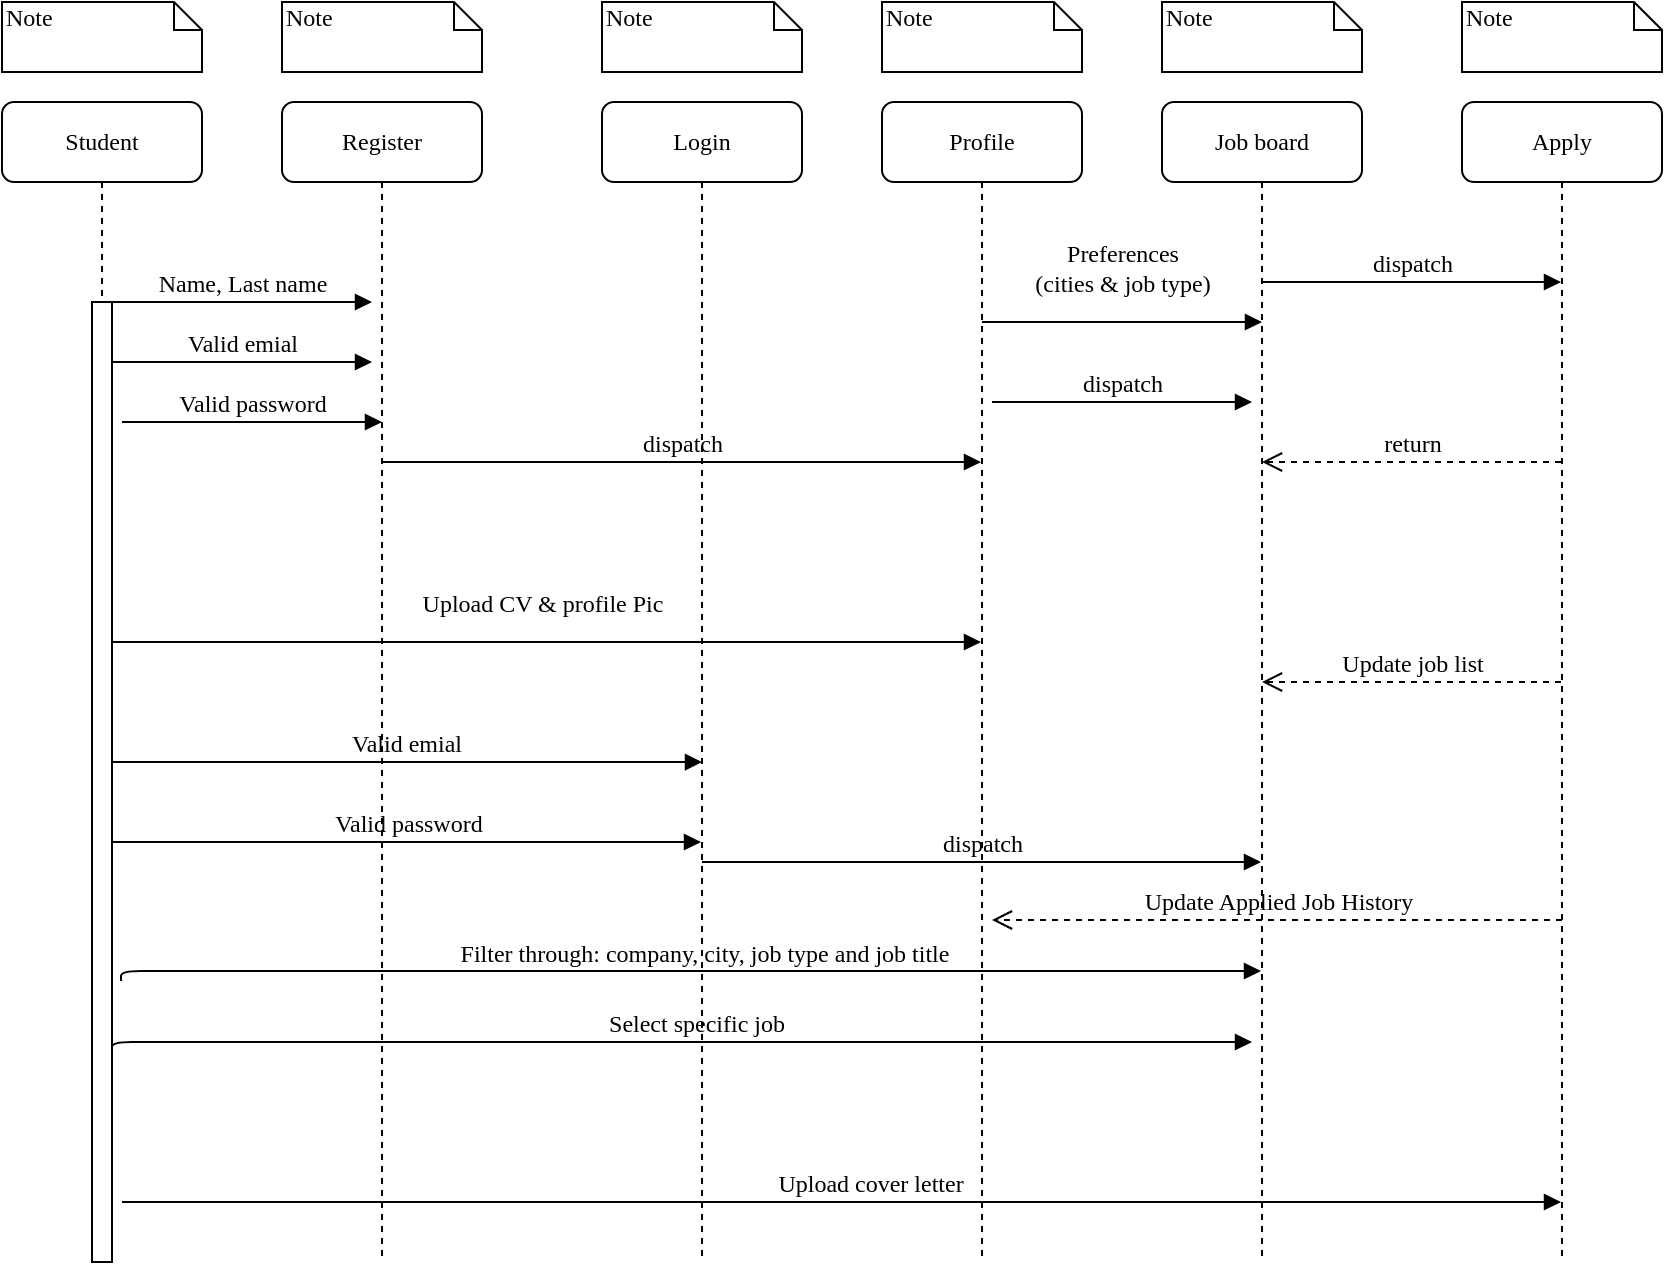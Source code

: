 <mxfile version="10.6.1" type="github"><diagram name="Page-1" id="13e1069c-82ec-6db2-03f1-153e76fe0fe0"><mxGraphModel dx="787" dy="479" grid="1" gridSize="10" guides="1" tooltips="1" connect="1" arrows="1" fold="1" page="1" pageScale="1" pageWidth="1100" pageHeight="850" background="#ffffff" math="0" shadow="0"><root><mxCell id="0"/><mxCell id="1" parent="0"/><mxCell id="7baba1c4bc27f4b0-2" value="Register" style="shape=umlLifeline;perimeter=lifelinePerimeter;whiteSpace=wrap;html=1;container=1;collapsible=0;recursiveResize=0;outlineConnect=0;rounded=1;shadow=0;comic=0;labelBackgroundColor=none;strokeColor=#000000;strokeWidth=1;fillColor=#FFFFFF;fontFamily=Verdana;fontSize=12;fontColor=#000000;align=center;" parent="1" vertex="1"><mxGeometry x="240" y="80" width="100" height="580" as="geometry"/></mxCell><mxCell id="7baba1c4bc27f4b0-3" value="Login" style="shape=umlLifeline;perimeter=lifelinePerimeter;whiteSpace=wrap;html=1;container=1;collapsible=0;recursiveResize=0;outlineConnect=0;rounded=1;shadow=0;comic=0;labelBackgroundColor=none;strokeColor=#000000;strokeWidth=1;fillColor=#FFFFFF;fontFamily=Verdana;fontSize=12;fontColor=#000000;align=center;" parent="1" vertex="1"><mxGeometry x="400" y="80" width="100" height="580" as="geometry"/></mxCell><mxCell id="7baba1c4bc27f4b0-4" value="Profile" style="shape=umlLifeline;perimeter=lifelinePerimeter;whiteSpace=wrap;html=1;container=1;collapsible=0;recursiveResize=0;outlineConnect=0;rounded=1;shadow=0;comic=0;labelBackgroundColor=none;strokeColor=#000000;strokeWidth=1;fillColor=#FFFFFF;fontFamily=Verdana;fontSize=12;fontColor=#000000;align=center;" parent="1" vertex="1"><mxGeometry x="540" y="80" width="100" height="580" as="geometry"/></mxCell><mxCell id="7baba1c4bc27f4b0-5" value="Job board" style="shape=umlLifeline;perimeter=lifelinePerimeter;whiteSpace=wrap;html=1;container=1;collapsible=0;recursiveResize=0;outlineConnect=0;rounded=1;shadow=0;comic=0;labelBackgroundColor=none;strokeColor=#000000;strokeWidth=1;fillColor=#FFFFFF;fontFamily=Verdana;fontSize=12;fontColor=#000000;align=center;" parent="1" vertex="1"><mxGeometry x="680" y="80" width="100" height="580" as="geometry"/></mxCell><mxCell id="7baba1c4bc27f4b0-7" value="Apply" style="shape=umlLifeline;perimeter=lifelinePerimeter;whiteSpace=wrap;html=1;container=1;collapsible=0;recursiveResize=0;outlineConnect=0;rounded=1;shadow=0;comic=0;labelBackgroundColor=none;strokeColor=#000000;strokeWidth=1;fillColor=#FFFFFF;fontFamily=Verdana;fontSize=12;fontColor=#000000;align=center;" parent="1" vertex="1"><mxGeometry x="830" y="80" width="100" height="580" as="geometry"/></mxCell><mxCell id="7baba1c4bc27f4b0-8" value="Student" style="shape=umlLifeline;perimeter=lifelinePerimeter;whiteSpace=wrap;html=1;container=1;collapsible=0;recursiveResize=0;outlineConnect=0;rounded=1;shadow=0;comic=0;labelBackgroundColor=none;strokeColor=#000000;strokeWidth=1;fillColor=#FFFFFF;fontFamily=Verdana;fontSize=12;fontColor=#000000;align=center;" parent="1" vertex="1"><mxGeometry x="100" y="80" width="100" height="580" as="geometry"/></mxCell><mxCell id="7baba1c4bc27f4b0-9" value="" style="html=1;points=[];perimeter=orthogonalPerimeter;rounded=0;shadow=0;comic=0;labelBackgroundColor=none;strokeColor=#000000;strokeWidth=1;fillColor=#FFFFFF;fontFamily=Verdana;fontSize=12;fontColor=#000000;align=center;" parent="7baba1c4bc27f4b0-8" vertex="1"><mxGeometry x="45" y="100" width="10" height="480" as="geometry"/></mxCell><mxCell id="7baba1c4bc27f4b0-20" value="dispatch" style="html=1;verticalAlign=bottom;endArrow=block;entryX=0;entryY=0;labelBackgroundColor=none;fontFamily=Verdana;fontSize=12;edgeStyle=elbowEdgeStyle;elbow=vertical;" parent="1" edge="1"><mxGeometry relative="1" as="geometry"><mxPoint x="595" y="230" as="sourcePoint"/><mxPoint x="725" y="230" as="targetPoint"/></mxGeometry></mxCell><mxCell id="7baba1c4bc27f4b0-21" value="return" style="html=1;verticalAlign=bottom;endArrow=open;dashed=1;endSize=8;labelBackgroundColor=none;fontFamily=Verdana;fontSize=12;edgeStyle=elbowEdgeStyle;elbow=vertical;" parent="1" source="7baba1c4bc27f4b0-7" edge="1"><mxGeometry relative="1" as="geometry"><mxPoint x="730" y="260" as="targetPoint"/><Array as="points"><mxPoint x="770" y="260"/><mxPoint x="700" y="260"/></Array><mxPoint x="725" y="260" as="sourcePoint"/></mxGeometry></mxCell><mxCell id="7baba1c4bc27f4b0-27" value="Update Applied Job History" style="html=1;verticalAlign=bottom;endArrow=open;dashed=1;endSize=8;labelBackgroundColor=none;fontFamily=Verdana;fontSize=12;" parent="1" edge="1"><mxGeometry relative="1" as="geometry"><mxPoint x="595" y="489" as="targetPoint"/><mxPoint x="880" y="489" as="sourcePoint"/></mxGeometry></mxCell><mxCell id="7baba1c4bc27f4b0-11" value="Name, Last name" style="html=1;verticalAlign=bottom;endArrow=block;entryX=0;entryY=0;labelBackgroundColor=none;fontFamily=Verdana;fontSize=12;edgeStyle=elbowEdgeStyle;elbow=vertical;" parent="1" source="7baba1c4bc27f4b0-9" edge="1"><mxGeometry relative="1" as="geometry"><mxPoint x="220" y="190" as="sourcePoint"/><mxPoint x="285" y="180" as="targetPoint"/></mxGeometry></mxCell><mxCell id="7baba1c4bc27f4b0-40" value="Note" style="shape=note;whiteSpace=wrap;html=1;size=14;verticalAlign=top;align=left;spacingTop=-6;rounded=0;shadow=0;comic=0;labelBackgroundColor=none;strokeColor=#000000;strokeWidth=1;fillColor=#FFFFFF;fontFamily=Verdana;fontSize=12;fontColor=#000000;" parent="1" vertex="1"><mxGeometry x="100" y="30" width="100" height="35" as="geometry"/></mxCell><mxCell id="7baba1c4bc27f4b0-41" value="Note" style="shape=note;whiteSpace=wrap;html=1;size=14;verticalAlign=top;align=left;spacingTop=-6;rounded=0;shadow=0;comic=0;labelBackgroundColor=none;strokeColor=#000000;strokeWidth=1;fillColor=#FFFFFF;fontFamily=Verdana;fontSize=12;fontColor=#000000;" parent="1" vertex="1"><mxGeometry x="240" y="30" width="100" height="35" as="geometry"/></mxCell><mxCell id="7baba1c4bc27f4b0-42" value="Note" style="shape=note;whiteSpace=wrap;html=1;size=14;verticalAlign=top;align=left;spacingTop=-6;rounded=0;shadow=0;comic=0;labelBackgroundColor=none;strokeColor=#000000;strokeWidth=1;fillColor=#FFFFFF;fontFamily=Verdana;fontSize=12;fontColor=#000000;" parent="1" vertex="1"><mxGeometry x="400" y="30" width="100" height="35" as="geometry"/></mxCell><mxCell id="7baba1c4bc27f4b0-43" value="Note" style="shape=note;whiteSpace=wrap;html=1;size=14;verticalAlign=top;align=left;spacingTop=-6;rounded=0;shadow=0;comic=0;labelBackgroundColor=none;strokeColor=#000000;strokeWidth=1;fillColor=#FFFFFF;fontFamily=Verdana;fontSize=12;fontColor=#000000;" parent="1" vertex="1"><mxGeometry x="540" y="30" width="100" height="35" as="geometry"/></mxCell><mxCell id="7baba1c4bc27f4b0-44" value="Note" style="shape=note;whiteSpace=wrap;html=1;size=14;verticalAlign=top;align=left;spacingTop=-6;rounded=0;shadow=0;comic=0;labelBackgroundColor=none;strokeColor=#000000;strokeWidth=1;fillColor=#FFFFFF;fontFamily=Verdana;fontSize=12;fontColor=#000000;" parent="1" vertex="1"><mxGeometry x="680" y="30" width="100" height="35" as="geometry"/></mxCell><mxCell id="7baba1c4bc27f4b0-46" value="Note" style="shape=note;whiteSpace=wrap;html=1;size=14;verticalAlign=top;align=left;spacingTop=-6;rounded=0;shadow=0;comic=0;labelBackgroundColor=none;strokeColor=#000000;strokeWidth=1;fillColor=#FFFFFF;fontFamily=Verdana;fontSize=12;fontColor=#000000;" parent="1" vertex="1"><mxGeometry x="830" y="30" width="100" height="35" as="geometry"/></mxCell><mxCell id="friuP4ngHAJmA0kAIIbJ-1" value="Valid emial" style="html=1;verticalAlign=bottom;endArrow=block;entryX=0;entryY=0;labelBackgroundColor=none;fontFamily=Verdana;fontSize=12;edgeStyle=elbowEdgeStyle;elbow=horizontal;" edge="1" parent="1"><mxGeometry relative="1" as="geometry"><mxPoint x="155" y="210" as="sourcePoint"/><mxPoint x="285" y="210" as="targetPoint"/></mxGeometry></mxCell><mxCell id="friuP4ngHAJmA0kAIIbJ-7" value="Valid password" style="html=1;verticalAlign=bottom;endArrow=block;entryX=0;entryY=0;labelBackgroundColor=none;fontFamily=Verdana;fontSize=12;edgeStyle=elbowEdgeStyle;elbow=vertical;" edge="1" parent="1"><mxGeometry relative="1" as="geometry"><mxPoint x="160" y="240" as="sourcePoint"/><mxPoint x="290" y="240" as="targetPoint"/></mxGeometry></mxCell><mxCell id="friuP4ngHAJmA0kAIIbJ-8" value="Upload CV &amp;amp; profile Pic&lt;br&gt;" style="html=1;verticalAlign=bottom;endArrow=block;labelBackgroundColor=none;fontFamily=Verdana;fontSize=12;edgeStyle=elbowEdgeStyle;elbow=vertical;" edge="1" parent="1" target="7baba1c4bc27f4b0-4"><mxGeometry x="-0.01" y="10" relative="1" as="geometry"><mxPoint x="155" y="350" as="sourcePoint"/><mxPoint x="285" y="350" as="targetPoint"/><mxPoint as="offset"/></mxGeometry></mxCell><mxCell id="friuP4ngHAJmA0kAIIbJ-17" value="Upload cover letter" style="html=1;verticalAlign=bottom;endArrow=block;labelBackgroundColor=none;fontFamily=Verdana;fontSize=12;" edge="1" parent="1" target="7baba1c4bc27f4b0-7"><mxGeometry x="0.04" relative="1" as="geometry"><mxPoint x="160" y="630" as="sourcePoint"/><mxPoint x="998.5" y="630" as="targetPoint"/><mxPoint as="offset"/></mxGeometry></mxCell><mxCell id="friuP4ngHAJmA0kAIIbJ-18" value="Filter through: company, city, job type and job title" style="html=1;verticalAlign=bottom;endArrow=block;labelBackgroundColor=none;fontFamily=Verdana;fontSize=12;edgeStyle=elbowEdgeStyle;elbow=vertical;exitX=0.9;exitY=0.647;exitDx=0;exitDy=0;exitPerimeter=0;" edge="1" parent="1" target="7baba1c4bc27f4b0-5"><mxGeometry x="0.028" relative="1" as="geometry"><mxPoint x="159.5" y="519.5" as="sourcePoint"/><mxPoint x="720" y="520" as="targetPoint"/><Array as="points"><mxPoint x="435.5" y="514.5"/></Array><mxPoint x="1" as="offset"/></mxGeometry></mxCell><mxCell id="friuP4ngHAJmA0kAIIbJ-20" value="Preferences &lt;br&gt;(cities &amp;amp; job type)" style="html=1;verticalAlign=bottom;endArrow=block;labelBackgroundColor=none;fontFamily=Verdana;fontSize=12;edgeStyle=elbowEdgeStyle;elbow=vertical;" edge="1" parent="1"><mxGeometry y="10" relative="1" as="geometry"><mxPoint x="590" y="190" as="sourcePoint"/><mxPoint x="730" y="190" as="targetPoint"/><mxPoint as="offset"/></mxGeometry></mxCell><mxCell id="friuP4ngHAJmA0kAIIbJ-21" value="dispatch" style="html=1;verticalAlign=bottom;endArrow=block;labelBackgroundColor=none;fontFamily=Verdana;fontSize=12;edgeStyle=elbowEdgeStyle;elbow=vertical;" edge="1" parent="1" target="7baba1c4bc27f4b0-7"><mxGeometry relative="1" as="geometry"><mxPoint x="730" y="170" as="sourcePoint"/><mxPoint x="860" y="170" as="targetPoint"/></mxGeometry></mxCell><mxCell id="friuP4ngHAJmA0kAIIbJ-24" value="Select specific job" style="html=1;verticalAlign=bottom;endArrow=block;labelBackgroundColor=none;fontFamily=Verdana;fontSize=12;edgeStyle=elbowEdgeStyle;elbow=vertical;exitX=0.9;exitY=0.647;exitDx=0;exitDy=0;exitPerimeter=0;" edge="1" parent="1"><mxGeometry x="0.028" relative="1" as="geometry"><mxPoint x="155" y="555" as="sourcePoint"/><mxPoint x="725" y="550" as="targetPoint"/><Array as="points"><mxPoint x="431" y="550"/></Array><mxPoint x="1" as="offset"/></mxGeometry></mxCell><mxCell id="friuP4ngHAJmA0kAIIbJ-26" value="dispatch" style="html=1;verticalAlign=bottom;endArrow=block;labelBackgroundColor=none;fontFamily=Verdana;fontSize=12;edgeStyle=elbowEdgeStyle;elbow=vertical;" edge="1" parent="1" target="7baba1c4bc27f4b0-4"><mxGeometry relative="1" as="geometry"><mxPoint x="290" y="260" as="sourcePoint"/><Array as="points"><mxPoint x="295" y="260"/></Array><mxPoint x="420" y="260" as="targetPoint"/></mxGeometry></mxCell><mxCell id="friuP4ngHAJmA0kAIIbJ-28" value="Update job list" style="html=1;verticalAlign=bottom;endArrow=open;dashed=1;endSize=8;labelBackgroundColor=none;fontFamily=Verdana;fontSize=12;" edge="1" parent="1" source="7baba1c4bc27f4b0-7" target="7baba1c4bc27f4b0-5"><mxGeometry relative="1" as="geometry"><mxPoint x="587.5" y="390" as="targetPoint"/><mxPoint x="872.5" y="390" as="sourcePoint"/></mxGeometry></mxCell><mxCell id="friuP4ngHAJmA0kAIIbJ-30" value="Valid emial" style="html=1;verticalAlign=bottom;endArrow=block;entryX=0.5;entryY=0.569;labelBackgroundColor=none;fontFamily=Verdana;fontSize=12;edgeStyle=elbowEdgeStyle;elbow=horizontal;entryDx=0;entryDy=0;entryPerimeter=0;" edge="1" parent="1" target="7baba1c4bc27f4b0-3"><mxGeometry relative="1" as="geometry"><mxPoint x="155" y="410" as="sourcePoint"/><mxPoint x="285" y="410" as="targetPoint"/></mxGeometry></mxCell><mxCell id="friuP4ngHAJmA0kAIIbJ-31" value="Valid password" style="html=1;verticalAlign=bottom;endArrow=block;labelBackgroundColor=none;fontFamily=Verdana;fontSize=12;edgeStyle=elbowEdgeStyle;elbow=vertical;" edge="1" parent="1" target="7baba1c4bc27f4b0-3"><mxGeometry relative="1" as="geometry"><mxPoint x="155" y="450" as="sourcePoint"/><mxPoint x="285" y="450" as="targetPoint"/></mxGeometry></mxCell><mxCell id="friuP4ngHAJmA0kAIIbJ-32" value="dispatch" style="html=1;verticalAlign=bottom;endArrow=block;labelBackgroundColor=none;fontFamily=Verdana;fontSize=12;edgeStyle=elbowEdgeStyle;elbow=vertical;" edge="1" parent="1"><mxGeometry relative="1" as="geometry"><mxPoint x="450" y="460" as="sourcePoint"/><Array as="points"><mxPoint x="455" y="460"/></Array><mxPoint x="729.5" y="460" as="targetPoint"/></mxGeometry></mxCell></root></mxGraphModel></diagram></mxfile>
